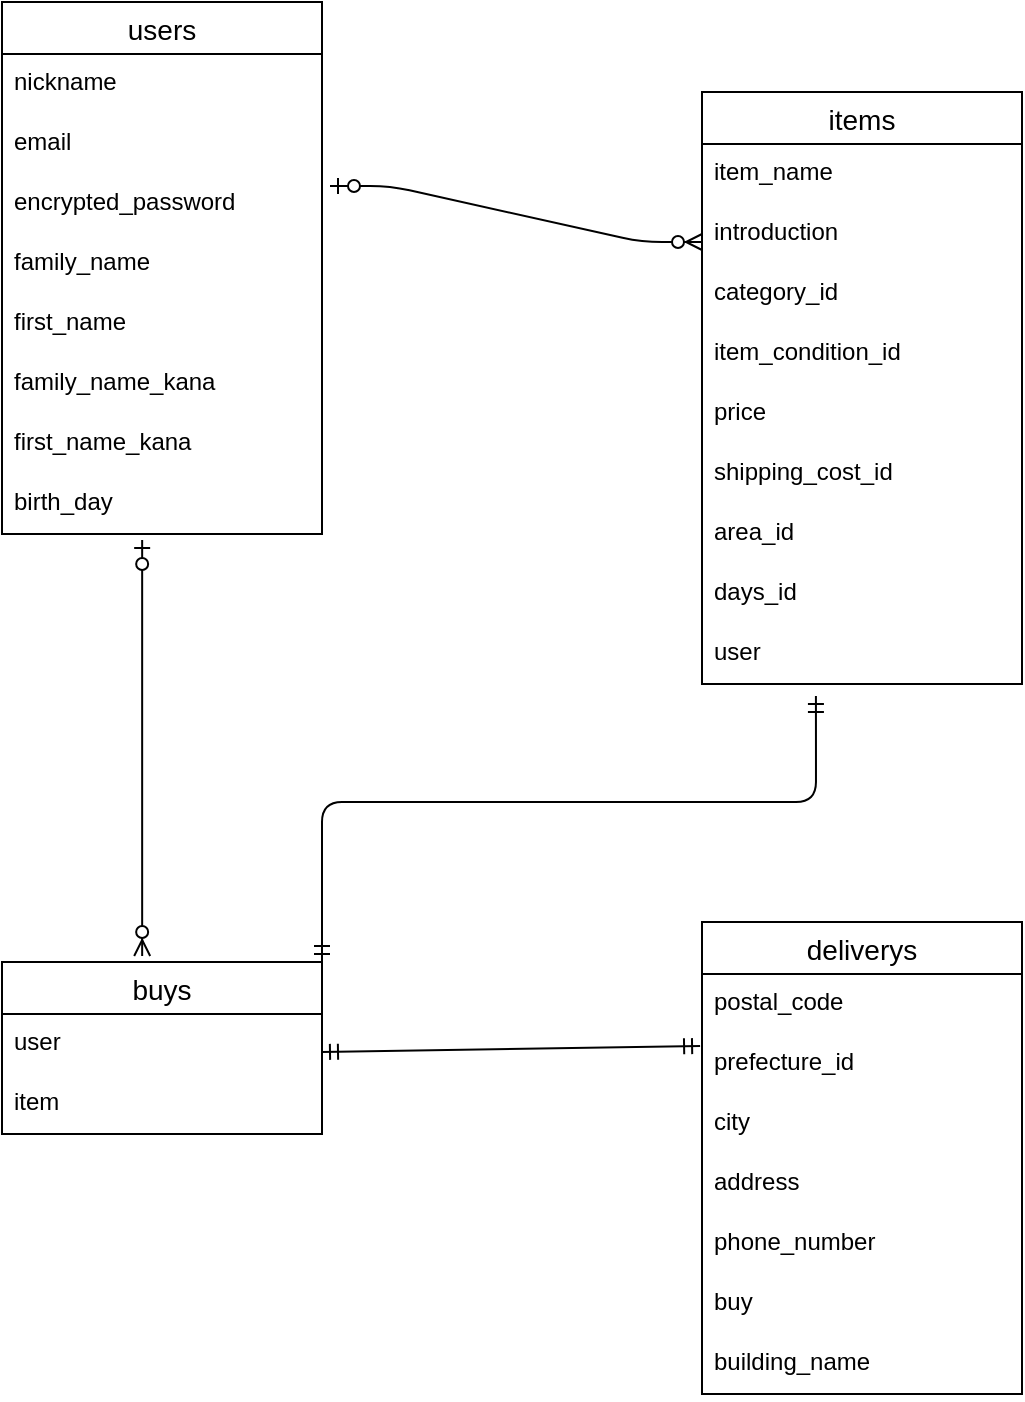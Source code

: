 <mxfile version="13.6.5">
    <diagram id="x-ukTPO7Ia7prCkhsK-e" name="ページ1">
        <mxGraphModel dx="728" dy="680" grid="1" gridSize="10" guides="1" tooltips="1" connect="1" arrows="1" fold="1" page="1" pageScale="1" pageWidth="827" pageHeight="1169" math="0" shadow="0">
            <root>
                <mxCell id="0"/>
                <mxCell id="1" parent="0"/>
                <mxCell id="53" value="users" style="swimlane;fontStyle=0;childLayout=stackLayout;horizontal=1;startSize=26;horizontalStack=0;resizeParent=1;resizeParentMax=0;resizeLast=0;collapsible=1;marginBottom=0;align=center;fontSize=14;" vertex="1" parent="1">
                    <mxGeometry x="160" y="160" width="160" height="266" as="geometry"/>
                </mxCell>
                <mxCell id="54" value="nickname" style="text;strokeColor=none;fillColor=none;spacingLeft=4;spacingRight=4;overflow=hidden;rotatable=0;points=[[0,0.5],[1,0.5]];portConstraint=eastwest;fontSize=12;" vertex="1" parent="53">
                    <mxGeometry y="26" width="160" height="30" as="geometry"/>
                </mxCell>
                <mxCell id="55" value="email" style="text;strokeColor=none;fillColor=none;spacingLeft=4;spacingRight=4;overflow=hidden;rotatable=0;points=[[0,0.5],[1,0.5]];portConstraint=eastwest;fontSize=12;" vertex="1" parent="53">
                    <mxGeometry y="56" width="160" height="30" as="geometry"/>
                </mxCell>
                <mxCell id="58" value="encrypted_password" style="text;strokeColor=none;fillColor=none;spacingLeft=4;spacingRight=4;overflow=hidden;rotatable=0;points=[[0,0.5],[1,0.5]];portConstraint=eastwest;fontSize=12;" vertex="1" parent="53">
                    <mxGeometry y="86" width="160" height="30" as="geometry"/>
                </mxCell>
                <mxCell id="59" value="family_name" style="text;strokeColor=none;fillColor=none;spacingLeft=4;spacingRight=4;overflow=hidden;rotatable=0;points=[[0,0.5],[1,0.5]];portConstraint=eastwest;fontSize=12;" vertex="1" parent="53">
                    <mxGeometry y="116" width="160" height="30" as="geometry"/>
                </mxCell>
                <mxCell id="60" value="first_name" style="text;strokeColor=none;fillColor=none;spacingLeft=4;spacingRight=4;overflow=hidden;rotatable=0;points=[[0,0.5],[1,0.5]];portConstraint=eastwest;fontSize=12;" vertex="1" parent="53">
                    <mxGeometry y="146" width="160" height="30" as="geometry"/>
                </mxCell>
                <mxCell id="61" value="family_name_kana" style="text;strokeColor=none;fillColor=none;spacingLeft=4;spacingRight=4;overflow=hidden;rotatable=0;points=[[0,0.5],[1,0.5]];portConstraint=eastwest;fontSize=12;" vertex="1" parent="53">
                    <mxGeometry y="176" width="160" height="30" as="geometry"/>
                </mxCell>
                <mxCell id="62" value="first_name_kana" style="text;strokeColor=none;fillColor=none;spacingLeft=4;spacingRight=4;overflow=hidden;rotatable=0;points=[[0,0.5],[1,0.5]];portConstraint=eastwest;fontSize=12;" vertex="1" parent="53">
                    <mxGeometry y="206" width="160" height="30" as="geometry"/>
                </mxCell>
                <mxCell id="65" value="birth_day" style="text;strokeColor=none;fillColor=none;spacingLeft=4;spacingRight=4;overflow=hidden;rotatable=0;points=[[0,0.5],[1,0.5]];portConstraint=eastwest;fontSize=12;" vertex="1" parent="53">
                    <mxGeometry y="236" width="160" height="30" as="geometry"/>
                </mxCell>
                <mxCell id="66" value="items" style="swimlane;fontStyle=0;childLayout=stackLayout;horizontal=1;startSize=26;horizontalStack=0;resizeParent=1;resizeParentMax=0;resizeLast=0;collapsible=1;marginBottom=0;align=center;fontSize=14;" vertex="1" parent="1">
                    <mxGeometry x="510" y="205" width="160" height="296" as="geometry"/>
                </mxCell>
                <mxCell id="67" value="item_name" style="text;strokeColor=none;fillColor=none;spacingLeft=4;spacingRight=4;overflow=hidden;rotatable=0;points=[[0,0.5],[1,0.5]];portConstraint=eastwest;fontSize=12;" vertex="1" parent="66">
                    <mxGeometry y="26" width="160" height="30" as="geometry"/>
                </mxCell>
                <mxCell id="68" value="introduction" style="text;strokeColor=none;fillColor=none;spacingLeft=4;spacingRight=4;overflow=hidden;rotatable=0;points=[[0,0.5],[1,0.5]];portConstraint=eastwest;fontSize=12;" vertex="1" parent="66">
                    <mxGeometry y="56" width="160" height="30" as="geometry"/>
                </mxCell>
                <mxCell id="69" value="category_id" style="text;strokeColor=none;fillColor=none;spacingLeft=4;spacingRight=4;overflow=hidden;rotatable=0;points=[[0,0.5],[1,0.5]];portConstraint=eastwest;fontSize=12;" vertex="1" parent="66">
                    <mxGeometry y="86" width="160" height="30" as="geometry"/>
                </mxCell>
                <mxCell id="70" value="item_condition_id" style="text;strokeColor=none;fillColor=none;spacingLeft=4;spacingRight=4;overflow=hidden;rotatable=0;points=[[0,0.5],[1,0.5]];portConstraint=eastwest;fontSize=12;" vertex="1" parent="66">
                    <mxGeometry y="116" width="160" height="30" as="geometry"/>
                </mxCell>
                <mxCell id="71" value="price" style="text;strokeColor=none;fillColor=none;spacingLeft=4;spacingRight=4;overflow=hidden;rotatable=0;points=[[0,0.5],[1,0.5]];portConstraint=eastwest;fontSize=12;" vertex="1" parent="66">
                    <mxGeometry y="146" width="160" height="30" as="geometry"/>
                </mxCell>
                <mxCell id="81" value="shipping_cost_id" style="text;strokeColor=none;fillColor=none;spacingLeft=4;spacingRight=4;overflow=hidden;rotatable=0;points=[[0,0.5],[1,0.5]];portConstraint=eastwest;fontSize=12;" vertex="1" parent="66">
                    <mxGeometry y="176" width="160" height="30" as="geometry"/>
                </mxCell>
                <mxCell id="82" value="area_id" style="text;strokeColor=none;fillColor=none;spacingLeft=4;spacingRight=4;overflow=hidden;rotatable=0;points=[[0,0.5],[1,0.5]];portConstraint=eastwest;fontSize=12;" vertex="1" parent="66">
                    <mxGeometry y="206" width="160" height="30" as="geometry"/>
                </mxCell>
                <mxCell id="83" value="days_id" style="text;strokeColor=none;fillColor=none;spacingLeft=4;spacingRight=4;overflow=hidden;rotatable=0;points=[[0,0.5],[1,0.5]];portConstraint=eastwest;fontSize=12;" vertex="1" parent="66">
                    <mxGeometry y="236" width="160" height="30" as="geometry"/>
                </mxCell>
                <mxCell id="84" value="user" style="text;strokeColor=none;fillColor=none;spacingLeft=4;spacingRight=4;overflow=hidden;rotatable=0;points=[[0,0.5],[1,0.5]];portConstraint=eastwest;fontSize=12;" vertex="1" parent="66">
                    <mxGeometry y="266" width="160" height="30" as="geometry"/>
                </mxCell>
                <mxCell id="90" value="" style="edgeStyle=entityRelationEdgeStyle;fontSize=12;html=1;endArrow=ERzeroToMany;startArrow=ERzeroToOne;exitX=1.025;exitY=0.2;exitDx=0;exitDy=0;exitPerimeter=0;" edge="1" parent="1">
                    <mxGeometry width="100" height="100" relative="1" as="geometry">
                        <mxPoint x="324" y="252" as="sourcePoint"/>
                        <mxPoint x="510" y="280" as="targetPoint"/>
                    </mxGeometry>
                </mxCell>
                <mxCell id="73" value="deliverys" style="swimlane;fontStyle=0;childLayout=stackLayout;horizontal=1;startSize=26;horizontalStack=0;resizeParent=1;resizeParentMax=0;resizeLast=0;collapsible=1;marginBottom=0;align=center;fontSize=14;" vertex="1" parent="1">
                    <mxGeometry x="510" y="620" width="160" height="236" as="geometry"/>
                </mxCell>
                <mxCell id="85" value="postal_code" style="text;strokeColor=none;fillColor=none;spacingLeft=4;spacingRight=4;overflow=hidden;rotatable=0;points=[[0,0.5],[1,0.5]];portConstraint=eastwest;fontSize=12;" vertex="1" parent="73">
                    <mxGeometry y="26" width="160" height="30" as="geometry"/>
                </mxCell>
                <mxCell id="86" value="prefecture_id" style="text;strokeColor=none;fillColor=none;spacingLeft=4;spacingRight=4;overflow=hidden;rotatable=0;points=[[0,0.5],[1,0.5]];portConstraint=eastwest;fontSize=12;" vertex="1" parent="73">
                    <mxGeometry y="56" width="160" height="30" as="geometry"/>
                </mxCell>
                <mxCell id="87" value="city" style="text;strokeColor=none;fillColor=none;spacingLeft=4;spacingRight=4;overflow=hidden;rotatable=0;points=[[0,0.5],[1,0.5]];portConstraint=eastwest;fontSize=12;" vertex="1" parent="73">
                    <mxGeometry y="86" width="160" height="30" as="geometry"/>
                </mxCell>
                <mxCell id="88" value="address" style="text;strokeColor=none;fillColor=none;spacingLeft=4;spacingRight=4;overflow=hidden;rotatable=0;points=[[0,0.5],[1,0.5]];portConstraint=eastwest;fontSize=12;" vertex="1" parent="73">
                    <mxGeometry y="116" width="160" height="30" as="geometry"/>
                </mxCell>
                <mxCell id="89" value="phone_number" style="text;strokeColor=none;fillColor=none;spacingLeft=4;spacingRight=4;overflow=hidden;rotatable=0;points=[[0,0.5],[1,0.5]];portConstraint=eastwest;fontSize=12;" vertex="1" parent="73">
                    <mxGeometry y="146" width="160" height="30" as="geometry"/>
                </mxCell>
                <mxCell id="102" value="buy" style="text;strokeColor=none;fillColor=none;spacingLeft=4;spacingRight=4;overflow=hidden;rotatable=0;points=[[0,0.5],[1,0.5]];portConstraint=eastwest;fontSize=12;" vertex="1" parent="73">
                    <mxGeometry y="176" width="160" height="30" as="geometry"/>
                </mxCell>
                <mxCell id="104" value="building_name" style="text;strokeColor=none;fillColor=none;spacingLeft=4;spacingRight=4;overflow=hidden;rotatable=0;points=[[0,0.5],[1,0.5]];portConstraint=eastwest;fontSize=12;" vertex="1" parent="73">
                    <mxGeometry y="206" width="160" height="30" as="geometry"/>
                </mxCell>
                <mxCell id="98" value="" style="fontSize=12;html=1;endArrow=ERmandOne;startArrow=ERmandOne;entryX=-0.006;entryY=0.2;entryDx=0;entryDy=0;entryPerimeter=0;" edge="1" parent="1" target="86">
                    <mxGeometry width="100" height="100" relative="1" as="geometry">
                        <mxPoint x="320" y="685" as="sourcePoint"/>
                        <mxPoint x="420" y="585" as="targetPoint"/>
                    </mxGeometry>
                </mxCell>
                <mxCell id="94" value="buys" style="swimlane;fontStyle=0;childLayout=stackLayout;horizontal=1;startSize=26;horizontalStack=0;resizeParent=1;resizeParentMax=0;resizeLast=0;collapsible=1;marginBottom=0;align=center;fontSize=14;" vertex="1" parent="1">
                    <mxGeometry x="160" y="640" width="160" height="86" as="geometry"/>
                </mxCell>
                <mxCell id="95" value="user" style="text;strokeColor=none;fillColor=none;spacingLeft=4;spacingRight=4;overflow=hidden;rotatable=0;points=[[0,0.5],[1,0.5]];portConstraint=eastwest;fontSize=12;" vertex="1" parent="94">
                    <mxGeometry y="26" width="160" height="30" as="geometry"/>
                </mxCell>
                <mxCell id="96" value="item" style="text;strokeColor=none;fillColor=none;spacingLeft=4;spacingRight=4;overflow=hidden;rotatable=0;points=[[0,0.5],[1,0.5]];portConstraint=eastwest;fontSize=12;" vertex="1" parent="94">
                    <mxGeometry y="56" width="160" height="30" as="geometry"/>
                </mxCell>
                <mxCell id="100" value="" style="fontSize=12;html=1;endArrow=ERzeroToMany;startArrow=ERzeroToOne;entryX=0.438;entryY=-0.035;entryDx=0;entryDy=0;entryPerimeter=0;exitX=0.438;exitY=1.1;exitDx=0;exitDy=0;exitPerimeter=0;" edge="1" parent="1" source="65" target="94">
                    <mxGeometry width="100" height="100" relative="1" as="geometry">
                        <mxPoint x="230" y="490" as="sourcePoint"/>
                        <mxPoint x="260" y="620" as="targetPoint"/>
                    </mxGeometry>
                </mxCell>
                <mxCell id="103" value="" style="edgeStyle=orthogonalEdgeStyle;fontSize=12;html=1;endArrow=ERmandOne;startArrow=ERmandOne;exitX=1;exitY=0;exitDx=0;exitDy=0;entryX=0.356;entryY=1.2;entryDx=0;entryDy=0;entryPerimeter=0;" edge="1" parent="1" source="94" target="84">
                    <mxGeometry width="100" height="100" relative="1" as="geometry">
                        <mxPoint x="340" y="530" as="sourcePoint"/>
                        <mxPoint x="570" y="520" as="targetPoint"/>
                        <Array as="points">
                            <mxPoint x="320" y="560"/>
                            <mxPoint x="567" y="560"/>
                        </Array>
                    </mxGeometry>
                </mxCell>
            </root>
        </mxGraphModel>
    </diagram>
</mxfile>